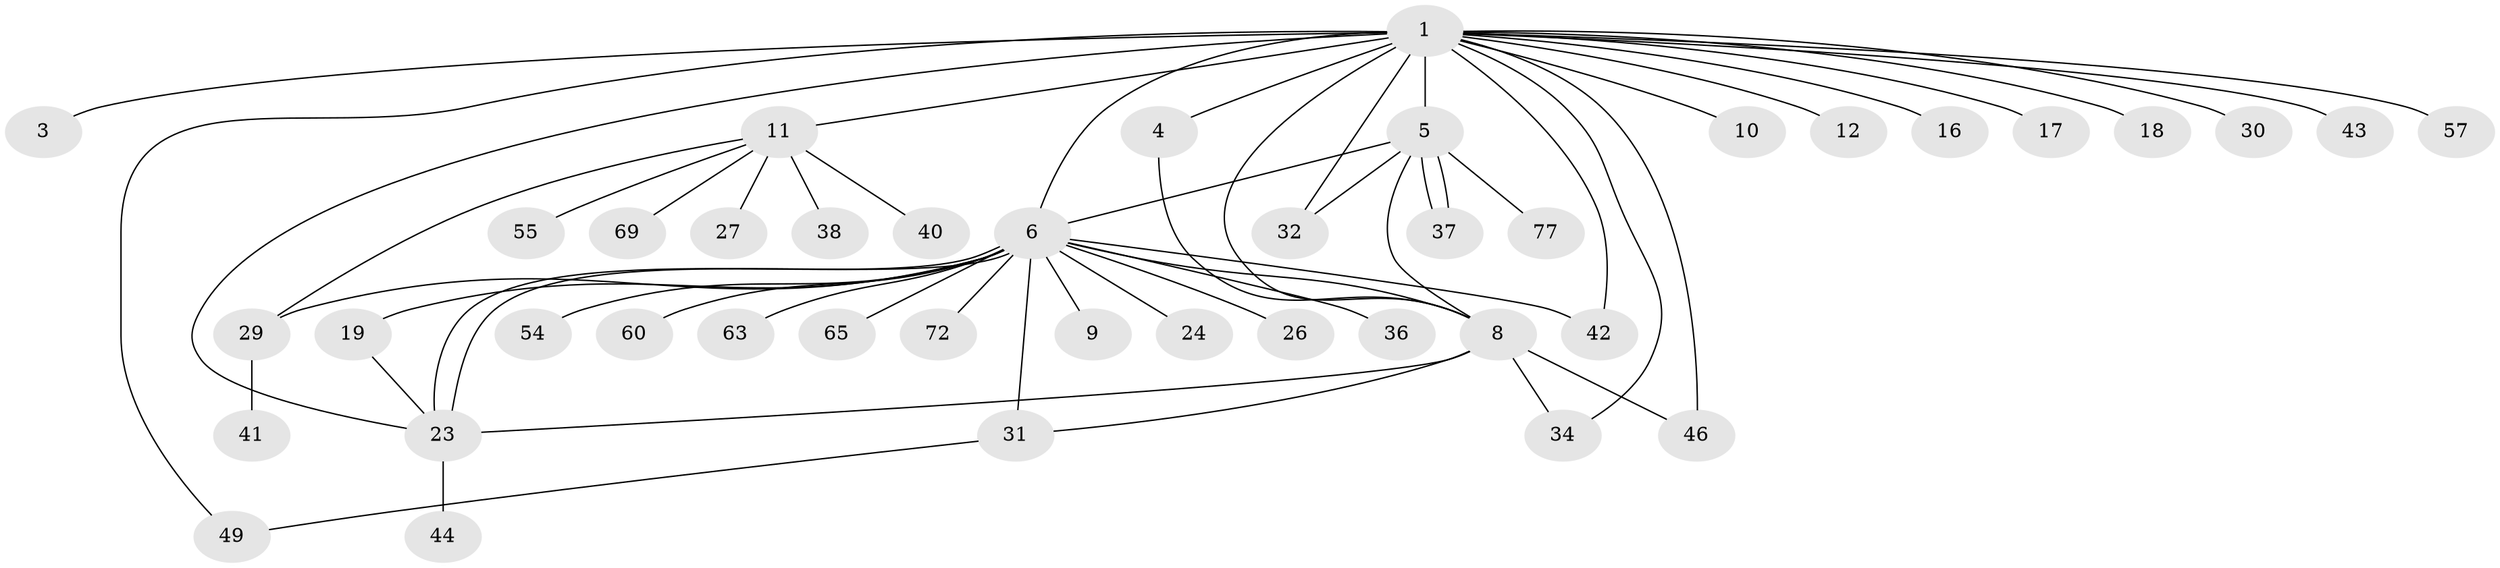 // original degree distribution, {10: 0.011764705882352941, 15: 0.011764705882352941, 1: 0.5176470588235295, 4: 0.10588235294117647, 5: 0.03529411764705882, 18: 0.011764705882352941, 3: 0.10588235294117647, 7: 0.023529411764705882, 9: 0.011764705882352941, 2: 0.16470588235294117}
// Generated by graph-tools (version 1.1) at 2025/14/03/09/25 04:14:37]
// undirected, 42 vertices, 57 edges
graph export_dot {
graph [start="1"]
  node [color=gray90,style=filled];
  1 [super="+45+2+14+7"];
  3;
  4;
  5 [super="+15"];
  6 [super="+25"];
  8 [super="+51+50+21"];
  9;
  10;
  11 [super="+39"];
  12;
  16;
  17;
  18;
  19 [super="+22+85+58"];
  23 [super="+33"];
  24;
  26 [super="+82+59"];
  27;
  29 [super="+52+73"];
  30;
  31 [super="+61"];
  32;
  34 [super="+66"];
  36;
  37;
  38;
  40;
  41;
  42 [super="+75"];
  43;
  44 [super="+78+56"];
  46 [super="+48+47"];
  49 [super="+62"];
  54;
  55;
  57;
  60;
  63;
  65;
  69 [super="+84"];
  72;
  77;
  1 -- 3;
  1 -- 5;
  1 -- 11 [weight=2];
  1 -- 57;
  1 -- 23;
  1 -- 34;
  1 -- 4 [weight=3];
  1 -- 6 [weight=2];
  1 -- 8;
  1 -- 10;
  1 -- 43;
  1 -- 12;
  1 -- 42;
  1 -- 16 [weight=2];
  1 -- 17;
  1 -- 18;
  1 -- 49;
  1 -- 32;
  1 -- 46;
  1 -- 30;
  4 -- 8;
  5 -- 8;
  5 -- 37;
  5 -- 37;
  5 -- 32;
  5 -- 77;
  5 -- 6;
  6 -- 9;
  6 -- 19;
  6 -- 23;
  6 -- 23;
  6 -- 24;
  6 -- 26;
  6 -- 29;
  6 -- 31;
  6 -- 42;
  6 -- 54;
  6 -- 60;
  6 -- 63;
  6 -- 65;
  6 -- 72;
  6 -- 8;
  6 -- 36;
  8 -- 34;
  8 -- 46;
  8 -- 23;
  8 -- 31;
  11 -- 27;
  11 -- 29;
  11 -- 38;
  11 -- 40;
  11 -- 55;
  11 -- 69;
  19 -- 23;
  23 -- 44;
  29 -- 41;
  31 -- 49;
}
